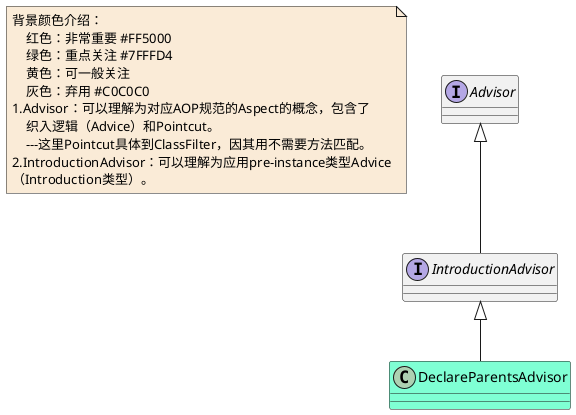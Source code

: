 @startuml

note  as N1 #FAEBD7
    背景颜色介绍：
        红色：非常重要 #FF5000
        绿色：重点关注 #7FFFD4
        黄色：可一般关注
        灰色：弃用 #C0C0C0
    1.Advisor：可以理解为对应AOP规范的Aspect的概念，包含了
        织入逻辑（Advice）和Pointcut。
        ---这里Pointcut具体到ClassFilter，因其用不需要方法匹配。
    2.IntroductionAdvisor：可以理解为应用pre-instance类型Advice
    （Introduction类型）。
end note

interface Advisor
class DeclareParentsAdvisor #7FFFD4
interface IntroductionAdvisor

Advisor <|-- IntroductionAdvisor


IntroductionAdvisor <|-- DeclareParentsAdvisor



@enduml